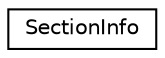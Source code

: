 digraph "类继承关系图"
{
 // INTERACTIVE_SVG=YES
 // LATEX_PDF_SIZE
  edge [fontname="Helvetica",fontsize="10",labelfontname="Helvetica",labelfontsize="10"];
  node [fontname="Helvetica",fontsize="10",shape=record];
  rankdir="LR";
  Node0 [label="SectionInfo",height=0.2,width=0.4,color="black", fillcolor="white", style="filled",URL="$de/d3c/class_section_info.html",tooltip="class that provide information about a section."];
}
